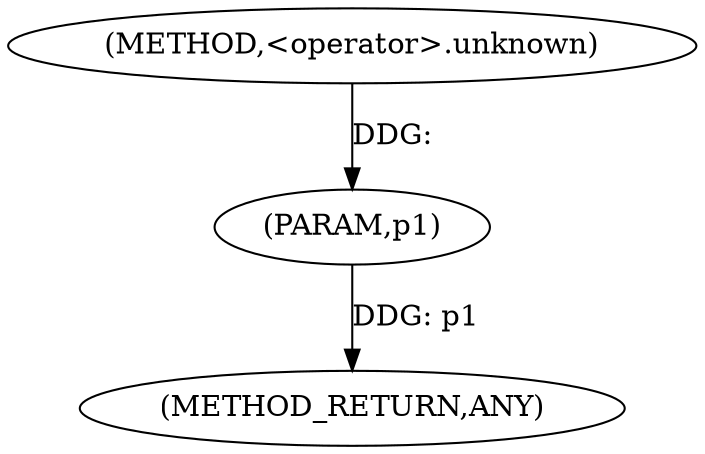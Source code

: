 
digraph "&lt;operator&gt;.unknown" {  

"14659" [label = "(METHOD,&lt;operator&gt;.unknown)" ]

"14662" [label = "(METHOD_RETURN,ANY)" ]

"14660" [label = "(PARAM,p1)" ]

  "14660" -> "14662"  [ label = "DDG: p1"] 

  "14659" -> "14660"  [ label = "DDG: "] 

}